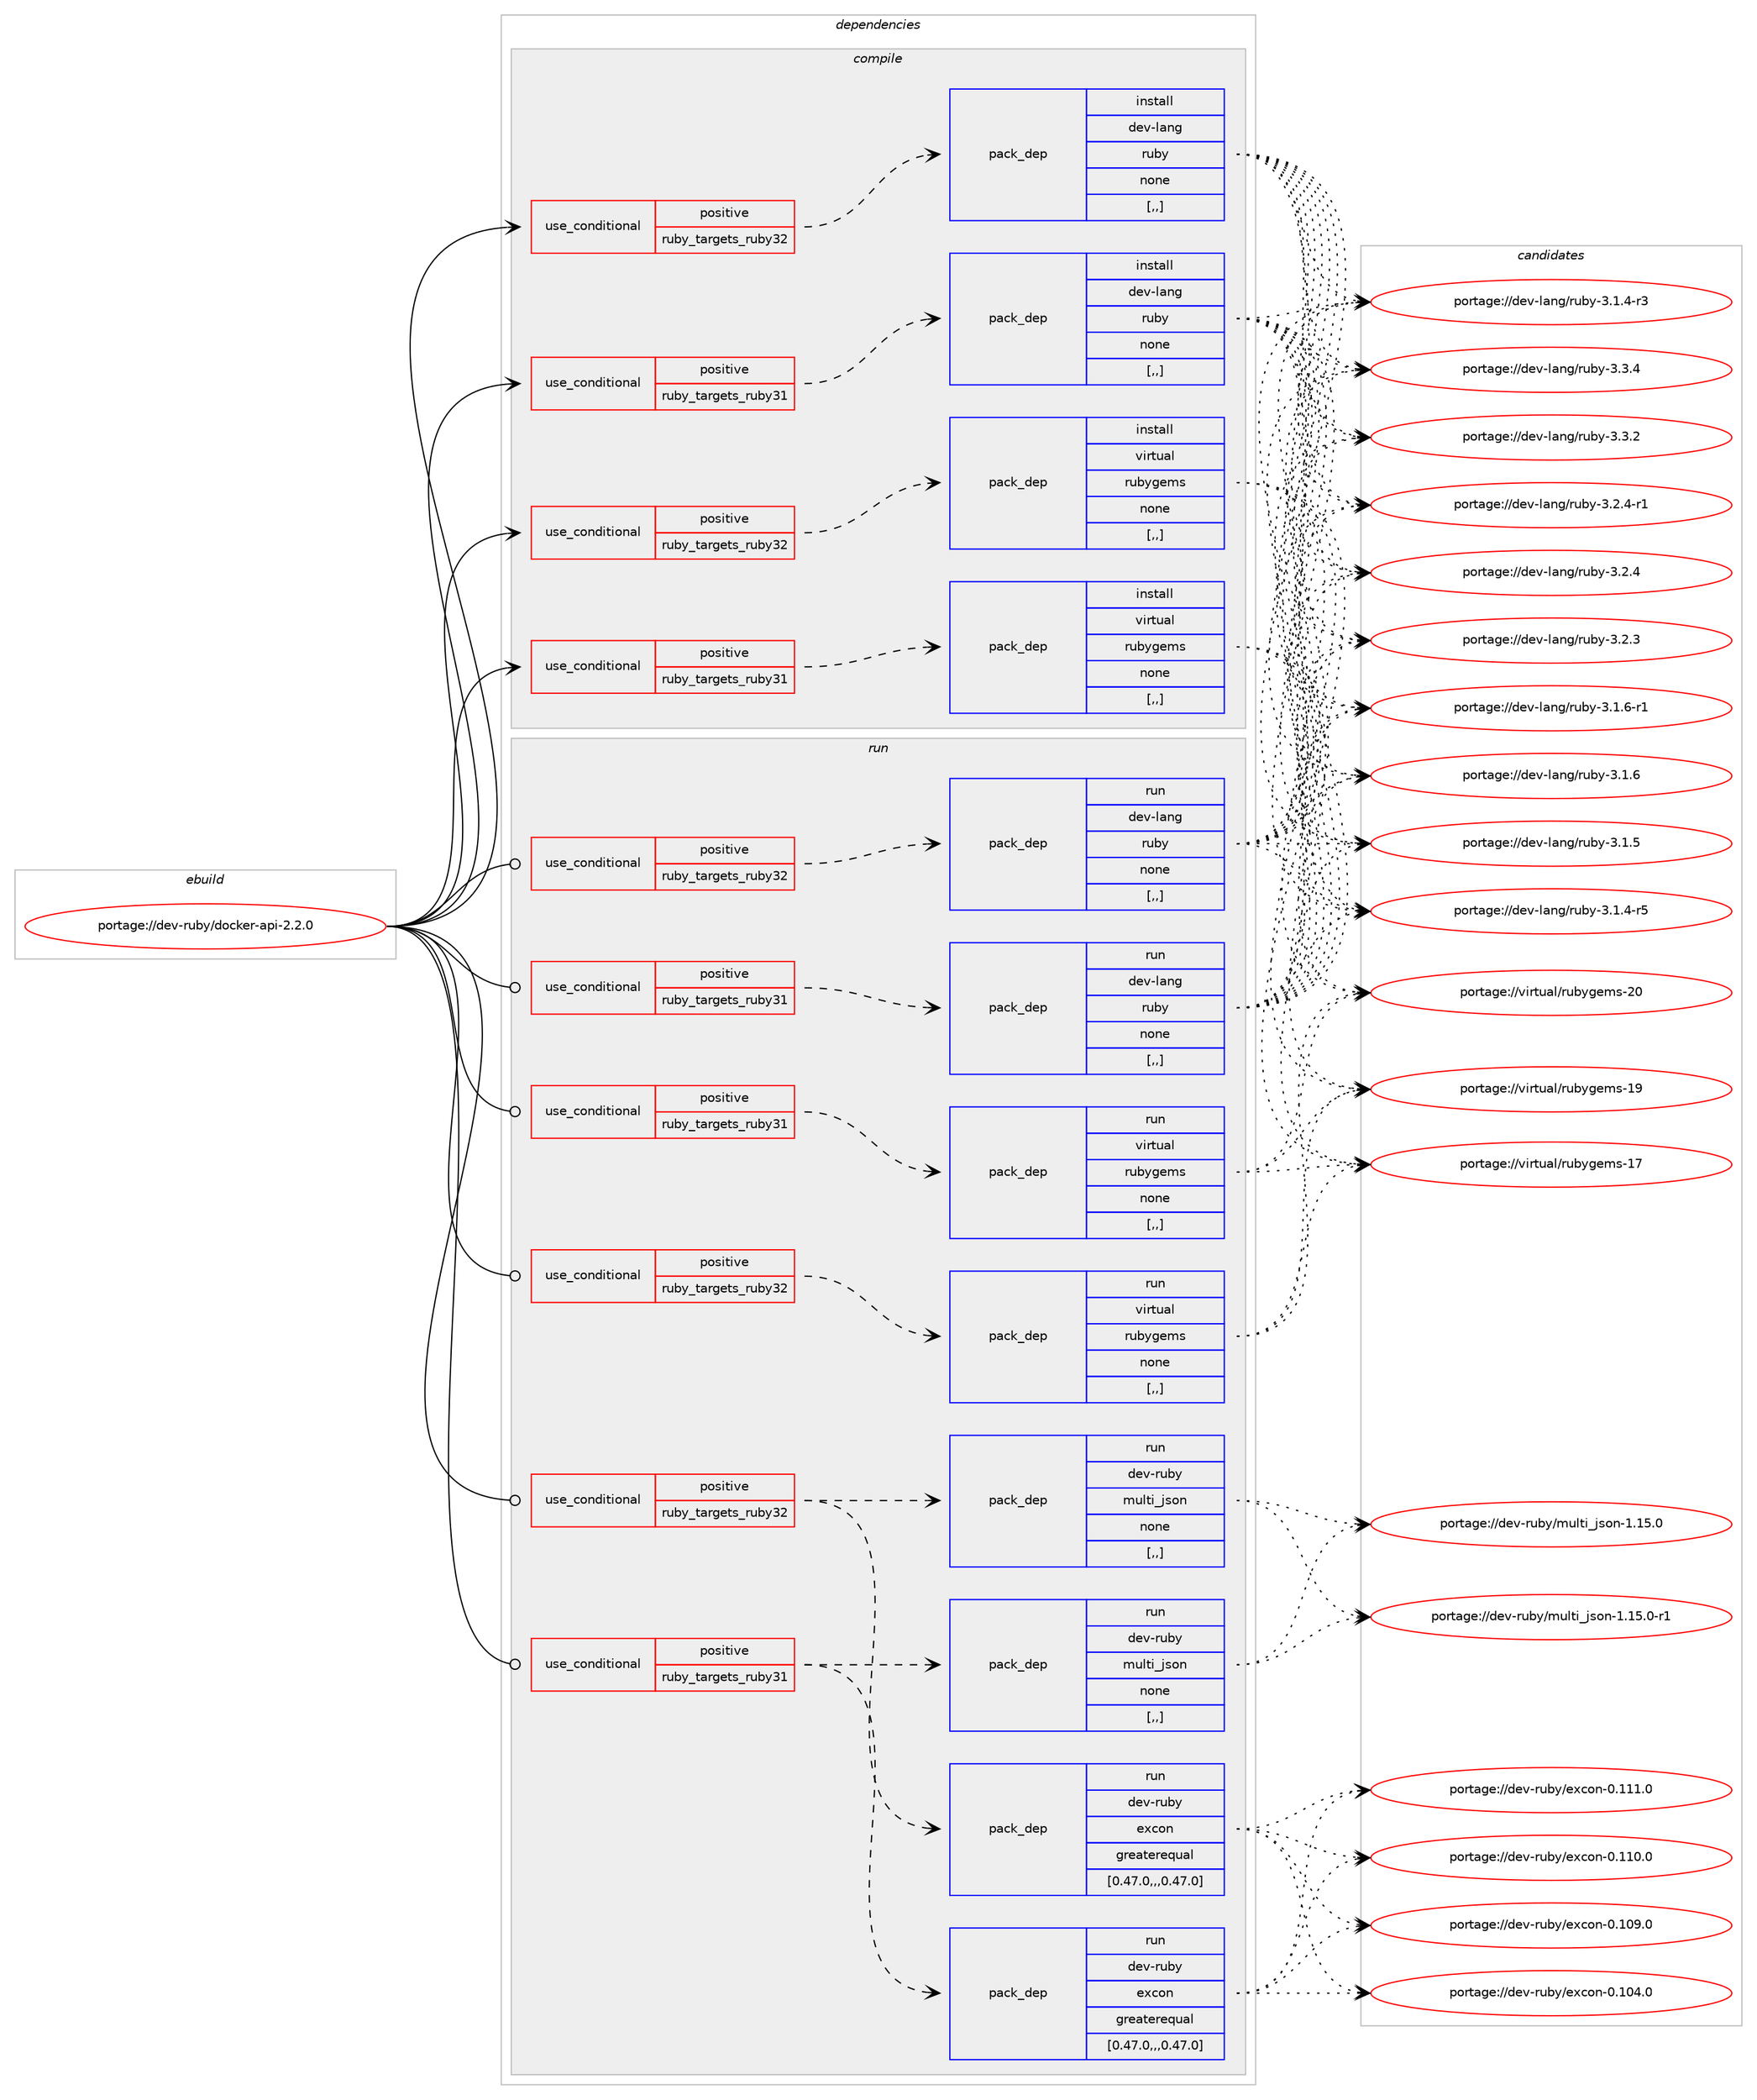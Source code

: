 digraph prolog {

# *************
# Graph options
# *************

newrank=true;
concentrate=true;
compound=true;
graph [rankdir=LR,fontname=Helvetica,fontsize=10,ranksep=1.5];#, ranksep=2.5, nodesep=0.2];
edge  [arrowhead=vee];
node  [fontname=Helvetica,fontsize=10];

# **********
# The ebuild
# **********

subgraph cluster_leftcol {
color=gray;
label=<<i>ebuild</i>>;
id [label="portage://dev-ruby/docker-api-2.2.0", color=red, width=4, href="../dev-ruby/docker-api-2.2.0.svg"];
}

# ****************
# The dependencies
# ****************

subgraph cluster_midcol {
color=gray;
label=<<i>dependencies</i>>;
subgraph cluster_compile {
fillcolor="#eeeeee";
style=filled;
label=<<i>compile</i>>;
subgraph cond47100 {
dependency182451 [label=<<TABLE BORDER="0" CELLBORDER="1" CELLSPACING="0" CELLPADDING="4"><TR><TD ROWSPAN="3" CELLPADDING="10">use_conditional</TD></TR><TR><TD>positive</TD></TR><TR><TD>ruby_targets_ruby31</TD></TR></TABLE>>, shape=none, color=red];
subgraph pack134050 {
dependency182452 [label=<<TABLE BORDER="0" CELLBORDER="1" CELLSPACING="0" CELLPADDING="4" WIDTH="220"><TR><TD ROWSPAN="6" CELLPADDING="30">pack_dep</TD></TR><TR><TD WIDTH="110">install</TD></TR><TR><TD>dev-lang</TD></TR><TR><TD>ruby</TD></TR><TR><TD>none</TD></TR><TR><TD>[,,]</TD></TR></TABLE>>, shape=none, color=blue];
}
dependency182451:e -> dependency182452:w [weight=20,style="dashed",arrowhead="vee"];
}
id:e -> dependency182451:w [weight=20,style="solid",arrowhead="vee"];
subgraph cond47101 {
dependency182453 [label=<<TABLE BORDER="0" CELLBORDER="1" CELLSPACING="0" CELLPADDING="4"><TR><TD ROWSPAN="3" CELLPADDING="10">use_conditional</TD></TR><TR><TD>positive</TD></TR><TR><TD>ruby_targets_ruby31</TD></TR></TABLE>>, shape=none, color=red];
subgraph pack134051 {
dependency182454 [label=<<TABLE BORDER="0" CELLBORDER="1" CELLSPACING="0" CELLPADDING="4" WIDTH="220"><TR><TD ROWSPAN="6" CELLPADDING="30">pack_dep</TD></TR><TR><TD WIDTH="110">install</TD></TR><TR><TD>virtual</TD></TR><TR><TD>rubygems</TD></TR><TR><TD>none</TD></TR><TR><TD>[,,]</TD></TR></TABLE>>, shape=none, color=blue];
}
dependency182453:e -> dependency182454:w [weight=20,style="dashed",arrowhead="vee"];
}
id:e -> dependency182453:w [weight=20,style="solid",arrowhead="vee"];
subgraph cond47102 {
dependency182455 [label=<<TABLE BORDER="0" CELLBORDER="1" CELLSPACING="0" CELLPADDING="4"><TR><TD ROWSPAN="3" CELLPADDING="10">use_conditional</TD></TR><TR><TD>positive</TD></TR><TR><TD>ruby_targets_ruby32</TD></TR></TABLE>>, shape=none, color=red];
subgraph pack134052 {
dependency182456 [label=<<TABLE BORDER="0" CELLBORDER="1" CELLSPACING="0" CELLPADDING="4" WIDTH="220"><TR><TD ROWSPAN="6" CELLPADDING="30">pack_dep</TD></TR><TR><TD WIDTH="110">install</TD></TR><TR><TD>dev-lang</TD></TR><TR><TD>ruby</TD></TR><TR><TD>none</TD></TR><TR><TD>[,,]</TD></TR></TABLE>>, shape=none, color=blue];
}
dependency182455:e -> dependency182456:w [weight=20,style="dashed",arrowhead="vee"];
}
id:e -> dependency182455:w [weight=20,style="solid",arrowhead="vee"];
subgraph cond47103 {
dependency182457 [label=<<TABLE BORDER="0" CELLBORDER="1" CELLSPACING="0" CELLPADDING="4"><TR><TD ROWSPAN="3" CELLPADDING="10">use_conditional</TD></TR><TR><TD>positive</TD></TR><TR><TD>ruby_targets_ruby32</TD></TR></TABLE>>, shape=none, color=red];
subgraph pack134053 {
dependency182458 [label=<<TABLE BORDER="0" CELLBORDER="1" CELLSPACING="0" CELLPADDING="4" WIDTH="220"><TR><TD ROWSPAN="6" CELLPADDING="30">pack_dep</TD></TR><TR><TD WIDTH="110">install</TD></TR><TR><TD>virtual</TD></TR><TR><TD>rubygems</TD></TR><TR><TD>none</TD></TR><TR><TD>[,,]</TD></TR></TABLE>>, shape=none, color=blue];
}
dependency182457:e -> dependency182458:w [weight=20,style="dashed",arrowhead="vee"];
}
id:e -> dependency182457:w [weight=20,style="solid",arrowhead="vee"];
}
subgraph cluster_compileandrun {
fillcolor="#eeeeee";
style=filled;
label=<<i>compile and run</i>>;
}
subgraph cluster_run {
fillcolor="#eeeeee";
style=filled;
label=<<i>run</i>>;
subgraph cond47104 {
dependency182459 [label=<<TABLE BORDER="0" CELLBORDER="1" CELLSPACING="0" CELLPADDING="4"><TR><TD ROWSPAN="3" CELLPADDING="10">use_conditional</TD></TR><TR><TD>positive</TD></TR><TR><TD>ruby_targets_ruby31</TD></TR></TABLE>>, shape=none, color=red];
subgraph pack134054 {
dependency182460 [label=<<TABLE BORDER="0" CELLBORDER="1" CELLSPACING="0" CELLPADDING="4" WIDTH="220"><TR><TD ROWSPAN="6" CELLPADDING="30">pack_dep</TD></TR><TR><TD WIDTH="110">run</TD></TR><TR><TD>dev-lang</TD></TR><TR><TD>ruby</TD></TR><TR><TD>none</TD></TR><TR><TD>[,,]</TD></TR></TABLE>>, shape=none, color=blue];
}
dependency182459:e -> dependency182460:w [weight=20,style="dashed",arrowhead="vee"];
}
id:e -> dependency182459:w [weight=20,style="solid",arrowhead="odot"];
subgraph cond47105 {
dependency182461 [label=<<TABLE BORDER="0" CELLBORDER="1" CELLSPACING="0" CELLPADDING="4"><TR><TD ROWSPAN="3" CELLPADDING="10">use_conditional</TD></TR><TR><TD>positive</TD></TR><TR><TD>ruby_targets_ruby31</TD></TR></TABLE>>, shape=none, color=red];
subgraph pack134055 {
dependency182462 [label=<<TABLE BORDER="0" CELLBORDER="1" CELLSPACING="0" CELLPADDING="4" WIDTH="220"><TR><TD ROWSPAN="6" CELLPADDING="30">pack_dep</TD></TR><TR><TD WIDTH="110">run</TD></TR><TR><TD>dev-ruby</TD></TR><TR><TD>excon</TD></TR><TR><TD>greaterequal</TD></TR><TR><TD>[0.47.0,,,0.47.0]</TD></TR></TABLE>>, shape=none, color=blue];
}
dependency182461:e -> dependency182462:w [weight=20,style="dashed",arrowhead="vee"];
subgraph pack134056 {
dependency182463 [label=<<TABLE BORDER="0" CELLBORDER="1" CELLSPACING="0" CELLPADDING="4" WIDTH="220"><TR><TD ROWSPAN="6" CELLPADDING="30">pack_dep</TD></TR><TR><TD WIDTH="110">run</TD></TR><TR><TD>dev-ruby</TD></TR><TR><TD>multi_json</TD></TR><TR><TD>none</TD></TR><TR><TD>[,,]</TD></TR></TABLE>>, shape=none, color=blue];
}
dependency182461:e -> dependency182463:w [weight=20,style="dashed",arrowhead="vee"];
}
id:e -> dependency182461:w [weight=20,style="solid",arrowhead="odot"];
subgraph cond47106 {
dependency182464 [label=<<TABLE BORDER="0" CELLBORDER="1" CELLSPACING="0" CELLPADDING="4"><TR><TD ROWSPAN="3" CELLPADDING="10">use_conditional</TD></TR><TR><TD>positive</TD></TR><TR><TD>ruby_targets_ruby31</TD></TR></TABLE>>, shape=none, color=red];
subgraph pack134057 {
dependency182465 [label=<<TABLE BORDER="0" CELLBORDER="1" CELLSPACING="0" CELLPADDING="4" WIDTH="220"><TR><TD ROWSPAN="6" CELLPADDING="30">pack_dep</TD></TR><TR><TD WIDTH="110">run</TD></TR><TR><TD>virtual</TD></TR><TR><TD>rubygems</TD></TR><TR><TD>none</TD></TR><TR><TD>[,,]</TD></TR></TABLE>>, shape=none, color=blue];
}
dependency182464:e -> dependency182465:w [weight=20,style="dashed",arrowhead="vee"];
}
id:e -> dependency182464:w [weight=20,style="solid",arrowhead="odot"];
subgraph cond47107 {
dependency182466 [label=<<TABLE BORDER="0" CELLBORDER="1" CELLSPACING="0" CELLPADDING="4"><TR><TD ROWSPAN="3" CELLPADDING="10">use_conditional</TD></TR><TR><TD>positive</TD></TR><TR><TD>ruby_targets_ruby32</TD></TR></TABLE>>, shape=none, color=red];
subgraph pack134058 {
dependency182467 [label=<<TABLE BORDER="0" CELLBORDER="1" CELLSPACING="0" CELLPADDING="4" WIDTH="220"><TR><TD ROWSPAN="6" CELLPADDING="30">pack_dep</TD></TR><TR><TD WIDTH="110">run</TD></TR><TR><TD>dev-lang</TD></TR><TR><TD>ruby</TD></TR><TR><TD>none</TD></TR><TR><TD>[,,]</TD></TR></TABLE>>, shape=none, color=blue];
}
dependency182466:e -> dependency182467:w [weight=20,style="dashed",arrowhead="vee"];
}
id:e -> dependency182466:w [weight=20,style="solid",arrowhead="odot"];
subgraph cond47108 {
dependency182468 [label=<<TABLE BORDER="0" CELLBORDER="1" CELLSPACING="0" CELLPADDING="4"><TR><TD ROWSPAN="3" CELLPADDING="10">use_conditional</TD></TR><TR><TD>positive</TD></TR><TR><TD>ruby_targets_ruby32</TD></TR></TABLE>>, shape=none, color=red];
subgraph pack134059 {
dependency182469 [label=<<TABLE BORDER="0" CELLBORDER="1" CELLSPACING="0" CELLPADDING="4" WIDTH="220"><TR><TD ROWSPAN="6" CELLPADDING="30">pack_dep</TD></TR><TR><TD WIDTH="110">run</TD></TR><TR><TD>dev-ruby</TD></TR><TR><TD>excon</TD></TR><TR><TD>greaterequal</TD></TR><TR><TD>[0.47.0,,,0.47.0]</TD></TR></TABLE>>, shape=none, color=blue];
}
dependency182468:e -> dependency182469:w [weight=20,style="dashed",arrowhead="vee"];
subgraph pack134060 {
dependency182470 [label=<<TABLE BORDER="0" CELLBORDER="1" CELLSPACING="0" CELLPADDING="4" WIDTH="220"><TR><TD ROWSPAN="6" CELLPADDING="30">pack_dep</TD></TR><TR><TD WIDTH="110">run</TD></TR><TR><TD>dev-ruby</TD></TR><TR><TD>multi_json</TD></TR><TR><TD>none</TD></TR><TR><TD>[,,]</TD></TR></TABLE>>, shape=none, color=blue];
}
dependency182468:e -> dependency182470:w [weight=20,style="dashed",arrowhead="vee"];
}
id:e -> dependency182468:w [weight=20,style="solid",arrowhead="odot"];
subgraph cond47109 {
dependency182471 [label=<<TABLE BORDER="0" CELLBORDER="1" CELLSPACING="0" CELLPADDING="4"><TR><TD ROWSPAN="3" CELLPADDING="10">use_conditional</TD></TR><TR><TD>positive</TD></TR><TR><TD>ruby_targets_ruby32</TD></TR></TABLE>>, shape=none, color=red];
subgraph pack134061 {
dependency182472 [label=<<TABLE BORDER="0" CELLBORDER="1" CELLSPACING="0" CELLPADDING="4" WIDTH="220"><TR><TD ROWSPAN="6" CELLPADDING="30">pack_dep</TD></TR><TR><TD WIDTH="110">run</TD></TR><TR><TD>virtual</TD></TR><TR><TD>rubygems</TD></TR><TR><TD>none</TD></TR><TR><TD>[,,]</TD></TR></TABLE>>, shape=none, color=blue];
}
dependency182471:e -> dependency182472:w [weight=20,style="dashed",arrowhead="vee"];
}
id:e -> dependency182471:w [weight=20,style="solid",arrowhead="odot"];
}
}

# **************
# The candidates
# **************

subgraph cluster_choices {
rank=same;
color=gray;
label=<<i>candidates</i>>;

subgraph choice134050 {
color=black;
nodesep=1;
choice10010111845108971101034711411798121455146514652 [label="portage://dev-lang/ruby-3.3.4", color=red, width=4,href="../dev-lang/ruby-3.3.4.svg"];
choice10010111845108971101034711411798121455146514650 [label="portage://dev-lang/ruby-3.3.2", color=red, width=4,href="../dev-lang/ruby-3.3.2.svg"];
choice100101118451089711010347114117981214551465046524511449 [label="portage://dev-lang/ruby-3.2.4-r1", color=red, width=4,href="../dev-lang/ruby-3.2.4-r1.svg"];
choice10010111845108971101034711411798121455146504652 [label="portage://dev-lang/ruby-3.2.4", color=red, width=4,href="../dev-lang/ruby-3.2.4.svg"];
choice10010111845108971101034711411798121455146504651 [label="portage://dev-lang/ruby-3.2.3", color=red, width=4,href="../dev-lang/ruby-3.2.3.svg"];
choice100101118451089711010347114117981214551464946544511449 [label="portage://dev-lang/ruby-3.1.6-r1", color=red, width=4,href="../dev-lang/ruby-3.1.6-r1.svg"];
choice10010111845108971101034711411798121455146494654 [label="portage://dev-lang/ruby-3.1.6", color=red, width=4,href="../dev-lang/ruby-3.1.6.svg"];
choice10010111845108971101034711411798121455146494653 [label="portage://dev-lang/ruby-3.1.5", color=red, width=4,href="../dev-lang/ruby-3.1.5.svg"];
choice100101118451089711010347114117981214551464946524511453 [label="portage://dev-lang/ruby-3.1.4-r5", color=red, width=4,href="../dev-lang/ruby-3.1.4-r5.svg"];
choice100101118451089711010347114117981214551464946524511451 [label="portage://dev-lang/ruby-3.1.4-r3", color=red, width=4,href="../dev-lang/ruby-3.1.4-r3.svg"];
dependency182452:e -> choice10010111845108971101034711411798121455146514652:w [style=dotted,weight="100"];
dependency182452:e -> choice10010111845108971101034711411798121455146514650:w [style=dotted,weight="100"];
dependency182452:e -> choice100101118451089711010347114117981214551465046524511449:w [style=dotted,weight="100"];
dependency182452:e -> choice10010111845108971101034711411798121455146504652:w [style=dotted,weight="100"];
dependency182452:e -> choice10010111845108971101034711411798121455146504651:w [style=dotted,weight="100"];
dependency182452:e -> choice100101118451089711010347114117981214551464946544511449:w [style=dotted,weight="100"];
dependency182452:e -> choice10010111845108971101034711411798121455146494654:w [style=dotted,weight="100"];
dependency182452:e -> choice10010111845108971101034711411798121455146494653:w [style=dotted,weight="100"];
dependency182452:e -> choice100101118451089711010347114117981214551464946524511453:w [style=dotted,weight="100"];
dependency182452:e -> choice100101118451089711010347114117981214551464946524511451:w [style=dotted,weight="100"];
}
subgraph choice134051 {
color=black;
nodesep=1;
choice118105114116117971084711411798121103101109115455048 [label="portage://virtual/rubygems-20", color=red, width=4,href="../virtual/rubygems-20.svg"];
choice118105114116117971084711411798121103101109115454957 [label="portage://virtual/rubygems-19", color=red, width=4,href="../virtual/rubygems-19.svg"];
choice118105114116117971084711411798121103101109115454955 [label="portage://virtual/rubygems-17", color=red, width=4,href="../virtual/rubygems-17.svg"];
dependency182454:e -> choice118105114116117971084711411798121103101109115455048:w [style=dotted,weight="100"];
dependency182454:e -> choice118105114116117971084711411798121103101109115454957:w [style=dotted,weight="100"];
dependency182454:e -> choice118105114116117971084711411798121103101109115454955:w [style=dotted,weight="100"];
}
subgraph choice134052 {
color=black;
nodesep=1;
choice10010111845108971101034711411798121455146514652 [label="portage://dev-lang/ruby-3.3.4", color=red, width=4,href="../dev-lang/ruby-3.3.4.svg"];
choice10010111845108971101034711411798121455146514650 [label="portage://dev-lang/ruby-3.3.2", color=red, width=4,href="../dev-lang/ruby-3.3.2.svg"];
choice100101118451089711010347114117981214551465046524511449 [label="portage://dev-lang/ruby-3.2.4-r1", color=red, width=4,href="../dev-lang/ruby-3.2.4-r1.svg"];
choice10010111845108971101034711411798121455146504652 [label="portage://dev-lang/ruby-3.2.4", color=red, width=4,href="../dev-lang/ruby-3.2.4.svg"];
choice10010111845108971101034711411798121455146504651 [label="portage://dev-lang/ruby-3.2.3", color=red, width=4,href="../dev-lang/ruby-3.2.3.svg"];
choice100101118451089711010347114117981214551464946544511449 [label="portage://dev-lang/ruby-3.1.6-r1", color=red, width=4,href="../dev-lang/ruby-3.1.6-r1.svg"];
choice10010111845108971101034711411798121455146494654 [label="portage://dev-lang/ruby-3.1.6", color=red, width=4,href="../dev-lang/ruby-3.1.6.svg"];
choice10010111845108971101034711411798121455146494653 [label="portage://dev-lang/ruby-3.1.5", color=red, width=4,href="../dev-lang/ruby-3.1.5.svg"];
choice100101118451089711010347114117981214551464946524511453 [label="portage://dev-lang/ruby-3.1.4-r5", color=red, width=4,href="../dev-lang/ruby-3.1.4-r5.svg"];
choice100101118451089711010347114117981214551464946524511451 [label="portage://dev-lang/ruby-3.1.4-r3", color=red, width=4,href="../dev-lang/ruby-3.1.4-r3.svg"];
dependency182456:e -> choice10010111845108971101034711411798121455146514652:w [style=dotted,weight="100"];
dependency182456:e -> choice10010111845108971101034711411798121455146514650:w [style=dotted,weight="100"];
dependency182456:e -> choice100101118451089711010347114117981214551465046524511449:w [style=dotted,weight="100"];
dependency182456:e -> choice10010111845108971101034711411798121455146504652:w [style=dotted,weight="100"];
dependency182456:e -> choice10010111845108971101034711411798121455146504651:w [style=dotted,weight="100"];
dependency182456:e -> choice100101118451089711010347114117981214551464946544511449:w [style=dotted,weight="100"];
dependency182456:e -> choice10010111845108971101034711411798121455146494654:w [style=dotted,weight="100"];
dependency182456:e -> choice10010111845108971101034711411798121455146494653:w [style=dotted,weight="100"];
dependency182456:e -> choice100101118451089711010347114117981214551464946524511453:w [style=dotted,weight="100"];
dependency182456:e -> choice100101118451089711010347114117981214551464946524511451:w [style=dotted,weight="100"];
}
subgraph choice134053 {
color=black;
nodesep=1;
choice118105114116117971084711411798121103101109115455048 [label="portage://virtual/rubygems-20", color=red, width=4,href="../virtual/rubygems-20.svg"];
choice118105114116117971084711411798121103101109115454957 [label="portage://virtual/rubygems-19", color=red, width=4,href="../virtual/rubygems-19.svg"];
choice118105114116117971084711411798121103101109115454955 [label="portage://virtual/rubygems-17", color=red, width=4,href="../virtual/rubygems-17.svg"];
dependency182458:e -> choice118105114116117971084711411798121103101109115455048:w [style=dotted,weight="100"];
dependency182458:e -> choice118105114116117971084711411798121103101109115454957:w [style=dotted,weight="100"];
dependency182458:e -> choice118105114116117971084711411798121103101109115454955:w [style=dotted,weight="100"];
}
subgraph choice134054 {
color=black;
nodesep=1;
choice10010111845108971101034711411798121455146514652 [label="portage://dev-lang/ruby-3.3.4", color=red, width=4,href="../dev-lang/ruby-3.3.4.svg"];
choice10010111845108971101034711411798121455146514650 [label="portage://dev-lang/ruby-3.3.2", color=red, width=4,href="../dev-lang/ruby-3.3.2.svg"];
choice100101118451089711010347114117981214551465046524511449 [label="portage://dev-lang/ruby-3.2.4-r1", color=red, width=4,href="../dev-lang/ruby-3.2.4-r1.svg"];
choice10010111845108971101034711411798121455146504652 [label="portage://dev-lang/ruby-3.2.4", color=red, width=4,href="../dev-lang/ruby-3.2.4.svg"];
choice10010111845108971101034711411798121455146504651 [label="portage://dev-lang/ruby-3.2.3", color=red, width=4,href="../dev-lang/ruby-3.2.3.svg"];
choice100101118451089711010347114117981214551464946544511449 [label="portage://dev-lang/ruby-3.1.6-r1", color=red, width=4,href="../dev-lang/ruby-3.1.6-r1.svg"];
choice10010111845108971101034711411798121455146494654 [label="portage://dev-lang/ruby-3.1.6", color=red, width=4,href="../dev-lang/ruby-3.1.6.svg"];
choice10010111845108971101034711411798121455146494653 [label="portage://dev-lang/ruby-3.1.5", color=red, width=4,href="../dev-lang/ruby-3.1.5.svg"];
choice100101118451089711010347114117981214551464946524511453 [label="portage://dev-lang/ruby-3.1.4-r5", color=red, width=4,href="../dev-lang/ruby-3.1.4-r5.svg"];
choice100101118451089711010347114117981214551464946524511451 [label="portage://dev-lang/ruby-3.1.4-r3", color=red, width=4,href="../dev-lang/ruby-3.1.4-r3.svg"];
dependency182460:e -> choice10010111845108971101034711411798121455146514652:w [style=dotted,weight="100"];
dependency182460:e -> choice10010111845108971101034711411798121455146514650:w [style=dotted,weight="100"];
dependency182460:e -> choice100101118451089711010347114117981214551465046524511449:w [style=dotted,weight="100"];
dependency182460:e -> choice10010111845108971101034711411798121455146504652:w [style=dotted,weight="100"];
dependency182460:e -> choice10010111845108971101034711411798121455146504651:w [style=dotted,weight="100"];
dependency182460:e -> choice100101118451089711010347114117981214551464946544511449:w [style=dotted,weight="100"];
dependency182460:e -> choice10010111845108971101034711411798121455146494654:w [style=dotted,weight="100"];
dependency182460:e -> choice10010111845108971101034711411798121455146494653:w [style=dotted,weight="100"];
dependency182460:e -> choice100101118451089711010347114117981214551464946524511453:w [style=dotted,weight="100"];
dependency182460:e -> choice100101118451089711010347114117981214551464946524511451:w [style=dotted,weight="100"];
}
subgraph choice134055 {
color=black;
nodesep=1;
choice100101118451141179812147101120991111104548464949494648 [label="portage://dev-ruby/excon-0.111.0", color=red, width=4,href="../dev-ruby/excon-0.111.0.svg"];
choice100101118451141179812147101120991111104548464949484648 [label="portage://dev-ruby/excon-0.110.0", color=red, width=4,href="../dev-ruby/excon-0.110.0.svg"];
choice100101118451141179812147101120991111104548464948574648 [label="portage://dev-ruby/excon-0.109.0", color=red, width=4,href="../dev-ruby/excon-0.109.0.svg"];
choice100101118451141179812147101120991111104548464948524648 [label="portage://dev-ruby/excon-0.104.0", color=red, width=4,href="../dev-ruby/excon-0.104.0.svg"];
dependency182462:e -> choice100101118451141179812147101120991111104548464949494648:w [style=dotted,weight="100"];
dependency182462:e -> choice100101118451141179812147101120991111104548464949484648:w [style=dotted,weight="100"];
dependency182462:e -> choice100101118451141179812147101120991111104548464948574648:w [style=dotted,weight="100"];
dependency182462:e -> choice100101118451141179812147101120991111104548464948524648:w [style=dotted,weight="100"];
}
subgraph choice134056 {
color=black;
nodesep=1;
choice10010111845114117981214710911710811610595106115111110454946495346484511449 [label="portage://dev-ruby/multi_json-1.15.0-r1", color=red, width=4,href="../dev-ruby/multi_json-1.15.0-r1.svg"];
choice1001011184511411798121471091171081161059510611511111045494649534648 [label="portage://dev-ruby/multi_json-1.15.0", color=red, width=4,href="../dev-ruby/multi_json-1.15.0.svg"];
dependency182463:e -> choice10010111845114117981214710911710811610595106115111110454946495346484511449:w [style=dotted,weight="100"];
dependency182463:e -> choice1001011184511411798121471091171081161059510611511111045494649534648:w [style=dotted,weight="100"];
}
subgraph choice134057 {
color=black;
nodesep=1;
choice118105114116117971084711411798121103101109115455048 [label="portage://virtual/rubygems-20", color=red, width=4,href="../virtual/rubygems-20.svg"];
choice118105114116117971084711411798121103101109115454957 [label="portage://virtual/rubygems-19", color=red, width=4,href="../virtual/rubygems-19.svg"];
choice118105114116117971084711411798121103101109115454955 [label="portage://virtual/rubygems-17", color=red, width=4,href="../virtual/rubygems-17.svg"];
dependency182465:e -> choice118105114116117971084711411798121103101109115455048:w [style=dotted,weight="100"];
dependency182465:e -> choice118105114116117971084711411798121103101109115454957:w [style=dotted,weight="100"];
dependency182465:e -> choice118105114116117971084711411798121103101109115454955:w [style=dotted,weight="100"];
}
subgraph choice134058 {
color=black;
nodesep=1;
choice10010111845108971101034711411798121455146514652 [label="portage://dev-lang/ruby-3.3.4", color=red, width=4,href="../dev-lang/ruby-3.3.4.svg"];
choice10010111845108971101034711411798121455146514650 [label="portage://dev-lang/ruby-3.3.2", color=red, width=4,href="../dev-lang/ruby-3.3.2.svg"];
choice100101118451089711010347114117981214551465046524511449 [label="portage://dev-lang/ruby-3.2.4-r1", color=red, width=4,href="../dev-lang/ruby-3.2.4-r1.svg"];
choice10010111845108971101034711411798121455146504652 [label="portage://dev-lang/ruby-3.2.4", color=red, width=4,href="../dev-lang/ruby-3.2.4.svg"];
choice10010111845108971101034711411798121455146504651 [label="portage://dev-lang/ruby-3.2.3", color=red, width=4,href="../dev-lang/ruby-3.2.3.svg"];
choice100101118451089711010347114117981214551464946544511449 [label="portage://dev-lang/ruby-3.1.6-r1", color=red, width=4,href="../dev-lang/ruby-3.1.6-r1.svg"];
choice10010111845108971101034711411798121455146494654 [label="portage://dev-lang/ruby-3.1.6", color=red, width=4,href="../dev-lang/ruby-3.1.6.svg"];
choice10010111845108971101034711411798121455146494653 [label="portage://dev-lang/ruby-3.1.5", color=red, width=4,href="../dev-lang/ruby-3.1.5.svg"];
choice100101118451089711010347114117981214551464946524511453 [label="portage://dev-lang/ruby-3.1.4-r5", color=red, width=4,href="../dev-lang/ruby-3.1.4-r5.svg"];
choice100101118451089711010347114117981214551464946524511451 [label="portage://dev-lang/ruby-3.1.4-r3", color=red, width=4,href="../dev-lang/ruby-3.1.4-r3.svg"];
dependency182467:e -> choice10010111845108971101034711411798121455146514652:w [style=dotted,weight="100"];
dependency182467:e -> choice10010111845108971101034711411798121455146514650:w [style=dotted,weight="100"];
dependency182467:e -> choice100101118451089711010347114117981214551465046524511449:w [style=dotted,weight="100"];
dependency182467:e -> choice10010111845108971101034711411798121455146504652:w [style=dotted,weight="100"];
dependency182467:e -> choice10010111845108971101034711411798121455146504651:w [style=dotted,weight="100"];
dependency182467:e -> choice100101118451089711010347114117981214551464946544511449:w [style=dotted,weight="100"];
dependency182467:e -> choice10010111845108971101034711411798121455146494654:w [style=dotted,weight="100"];
dependency182467:e -> choice10010111845108971101034711411798121455146494653:w [style=dotted,weight="100"];
dependency182467:e -> choice100101118451089711010347114117981214551464946524511453:w [style=dotted,weight="100"];
dependency182467:e -> choice100101118451089711010347114117981214551464946524511451:w [style=dotted,weight="100"];
}
subgraph choice134059 {
color=black;
nodesep=1;
choice100101118451141179812147101120991111104548464949494648 [label="portage://dev-ruby/excon-0.111.0", color=red, width=4,href="../dev-ruby/excon-0.111.0.svg"];
choice100101118451141179812147101120991111104548464949484648 [label="portage://dev-ruby/excon-0.110.0", color=red, width=4,href="../dev-ruby/excon-0.110.0.svg"];
choice100101118451141179812147101120991111104548464948574648 [label="portage://dev-ruby/excon-0.109.0", color=red, width=4,href="../dev-ruby/excon-0.109.0.svg"];
choice100101118451141179812147101120991111104548464948524648 [label="portage://dev-ruby/excon-0.104.0", color=red, width=4,href="../dev-ruby/excon-0.104.0.svg"];
dependency182469:e -> choice100101118451141179812147101120991111104548464949494648:w [style=dotted,weight="100"];
dependency182469:e -> choice100101118451141179812147101120991111104548464949484648:w [style=dotted,weight="100"];
dependency182469:e -> choice100101118451141179812147101120991111104548464948574648:w [style=dotted,weight="100"];
dependency182469:e -> choice100101118451141179812147101120991111104548464948524648:w [style=dotted,weight="100"];
}
subgraph choice134060 {
color=black;
nodesep=1;
choice10010111845114117981214710911710811610595106115111110454946495346484511449 [label="portage://dev-ruby/multi_json-1.15.0-r1", color=red, width=4,href="../dev-ruby/multi_json-1.15.0-r1.svg"];
choice1001011184511411798121471091171081161059510611511111045494649534648 [label="portage://dev-ruby/multi_json-1.15.0", color=red, width=4,href="../dev-ruby/multi_json-1.15.0.svg"];
dependency182470:e -> choice10010111845114117981214710911710811610595106115111110454946495346484511449:w [style=dotted,weight="100"];
dependency182470:e -> choice1001011184511411798121471091171081161059510611511111045494649534648:w [style=dotted,weight="100"];
}
subgraph choice134061 {
color=black;
nodesep=1;
choice118105114116117971084711411798121103101109115455048 [label="portage://virtual/rubygems-20", color=red, width=4,href="../virtual/rubygems-20.svg"];
choice118105114116117971084711411798121103101109115454957 [label="portage://virtual/rubygems-19", color=red, width=4,href="../virtual/rubygems-19.svg"];
choice118105114116117971084711411798121103101109115454955 [label="portage://virtual/rubygems-17", color=red, width=4,href="../virtual/rubygems-17.svg"];
dependency182472:e -> choice118105114116117971084711411798121103101109115455048:w [style=dotted,weight="100"];
dependency182472:e -> choice118105114116117971084711411798121103101109115454957:w [style=dotted,weight="100"];
dependency182472:e -> choice118105114116117971084711411798121103101109115454955:w [style=dotted,weight="100"];
}
}

}
